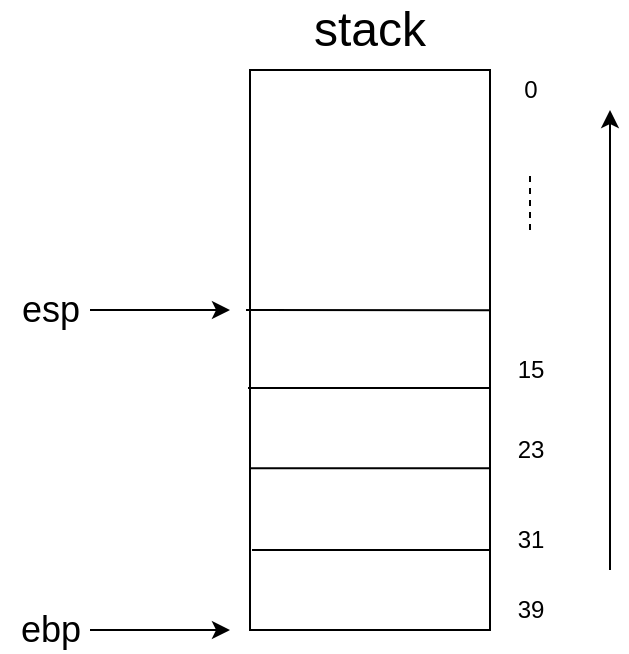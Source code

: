 <mxfile version="13.3.5" type="device"><diagram id="4MdyEHs0WGfdBuhGiQy5" name="第 1 页"><mxGraphModel dx="1326" dy="806" grid="1" gridSize="10" guides="1" tooltips="1" connect="1" arrows="1" fold="1" page="1" pageScale="1" pageWidth="827" pageHeight="1169" math="0" shadow="0"><root><mxCell id="0"/><mxCell id="1" parent="0"/><mxCell id="m78RtOnWh8PaZ18y2uK5-2" value="" style="rounded=0;whiteSpace=wrap;html=1;" vertex="1" parent="1"><mxGeometry x="240" y="360" width="120" height="280" as="geometry"/></mxCell><mxCell id="m78RtOnWh8PaZ18y2uK5-4" value="&lt;font style=&quot;font-size: 24px&quot;&gt;stack&lt;/font&gt;" style="text;html=1;strokeColor=none;fillColor=none;align=center;verticalAlign=middle;whiteSpace=wrap;rounded=0;" vertex="1" parent="1"><mxGeometry x="280" y="330" width="40" height="20" as="geometry"/></mxCell><mxCell id="m78RtOnWh8PaZ18y2uK5-5" value="" style="endArrow=none;html=1;entryX=1;entryY=0.429;entryDx=0;entryDy=0;entryPerimeter=0;" edge="1" parent="1" target="m78RtOnWh8PaZ18y2uK5-2"><mxGeometry width="50" height="50" relative="1" as="geometry"><mxPoint x="238" y="480" as="sourcePoint"/><mxPoint x="440" y="390" as="targetPoint"/></mxGeometry></mxCell><mxCell id="m78RtOnWh8PaZ18y2uK5-6" value="" style="endArrow=none;html=1;entryX=1;entryY=0.568;entryDx=0;entryDy=0;entryPerimeter=0;" edge="1" parent="1" target="m78RtOnWh8PaZ18y2uK5-2"><mxGeometry width="50" height="50" relative="1" as="geometry"><mxPoint x="239" y="519" as="sourcePoint"/><mxPoint x="440" y="390" as="targetPoint"/></mxGeometry></mxCell><mxCell id="m78RtOnWh8PaZ18y2uK5-7" value="" style="endArrow=none;html=1;exitX=0;exitY=0.711;exitDx=0;exitDy=0;exitPerimeter=0;entryX=1;entryY=0.711;entryDx=0;entryDy=0;entryPerimeter=0;" edge="1" parent="1" source="m78RtOnWh8PaZ18y2uK5-2" target="m78RtOnWh8PaZ18y2uK5-2"><mxGeometry width="50" height="50" relative="1" as="geometry"><mxPoint x="390" y="440" as="sourcePoint"/><mxPoint x="440" y="390" as="targetPoint"/></mxGeometry></mxCell><mxCell id="m78RtOnWh8PaZ18y2uK5-8" value="" style="endArrow=none;html=1;" edge="1" parent="1"><mxGeometry width="50" height="50" relative="1" as="geometry"><mxPoint x="241" y="600" as="sourcePoint"/><mxPoint x="360" y="600" as="targetPoint"/></mxGeometry></mxCell><mxCell id="m78RtOnWh8PaZ18y2uK5-9" value="0" style="text;html=1;align=center;verticalAlign=middle;resizable=0;points=[];autosize=1;" vertex="1" parent="1"><mxGeometry x="370" y="360" width="20" height="20" as="geometry"/></mxCell><mxCell id="m78RtOnWh8PaZ18y2uK5-10" value="39" style="text;html=1;align=center;verticalAlign=middle;resizable=0;points=[];autosize=1;" vertex="1" parent="1"><mxGeometry x="365" y="620" width="30" height="20" as="geometry"/></mxCell><mxCell id="m78RtOnWh8PaZ18y2uK5-11" value="31" style="text;html=1;align=center;verticalAlign=middle;resizable=0;points=[];autosize=1;" vertex="1" parent="1"><mxGeometry x="365" y="585" width="30" height="20" as="geometry"/></mxCell><mxCell id="m78RtOnWh8PaZ18y2uK5-12" value="23" style="text;html=1;align=center;verticalAlign=middle;resizable=0;points=[];autosize=1;" vertex="1" parent="1"><mxGeometry x="365" y="540" width="30" height="20" as="geometry"/></mxCell><mxCell id="m78RtOnWh8PaZ18y2uK5-13" value="15" style="text;html=1;align=center;verticalAlign=middle;resizable=0;points=[];autosize=1;" vertex="1" parent="1"><mxGeometry x="365" y="500" width="30" height="20" as="geometry"/></mxCell><mxCell id="m78RtOnWh8PaZ18y2uK5-14" value="" style="endArrow=classic;html=1;" edge="1" parent="1"><mxGeometry width="50" height="50" relative="1" as="geometry"><mxPoint x="420" y="610" as="sourcePoint"/><mxPoint x="420" y="380" as="targetPoint"/></mxGeometry></mxCell><mxCell id="m78RtOnWh8PaZ18y2uK5-16" value="" style="endArrow=none;dashed=1;html=1;" edge="1" parent="1"><mxGeometry width="50" height="50" relative="1" as="geometry"><mxPoint x="380" y="440" as="sourcePoint"/><mxPoint x="380" y="410" as="targetPoint"/></mxGeometry></mxCell><mxCell id="m78RtOnWh8PaZ18y2uK5-17" value="&lt;font style=&quot;font-size: 18px&quot;&gt;esp&lt;/font&gt;" style="text;html=1;align=center;verticalAlign=middle;resizable=0;points=[];autosize=1;" vertex="1" parent="1"><mxGeometry x="120" y="470" width="40" height="20" as="geometry"/></mxCell><mxCell id="m78RtOnWh8PaZ18y2uK5-18" value="" style="endArrow=classic;html=1;" edge="1" parent="1"><mxGeometry width="50" height="50" relative="1" as="geometry"><mxPoint x="160" y="480" as="sourcePoint"/><mxPoint x="230" y="480" as="targetPoint"/></mxGeometry></mxCell><mxCell id="m78RtOnWh8PaZ18y2uK5-19" value="&lt;font style=&quot;font-size: 18px&quot;&gt;ebp&lt;/font&gt;" style="text;html=1;align=center;verticalAlign=middle;resizable=0;points=[];autosize=1;" vertex="1" parent="1"><mxGeometry x="115" y="630" width="50" height="20" as="geometry"/></mxCell><mxCell id="m78RtOnWh8PaZ18y2uK5-20" value="" style="endArrow=classic;html=1;" edge="1" parent="1"><mxGeometry width="50" height="50" relative="1" as="geometry"><mxPoint x="160" y="640" as="sourcePoint"/><mxPoint x="230" y="640" as="targetPoint"/></mxGeometry></mxCell></root></mxGraphModel></diagram></mxfile>